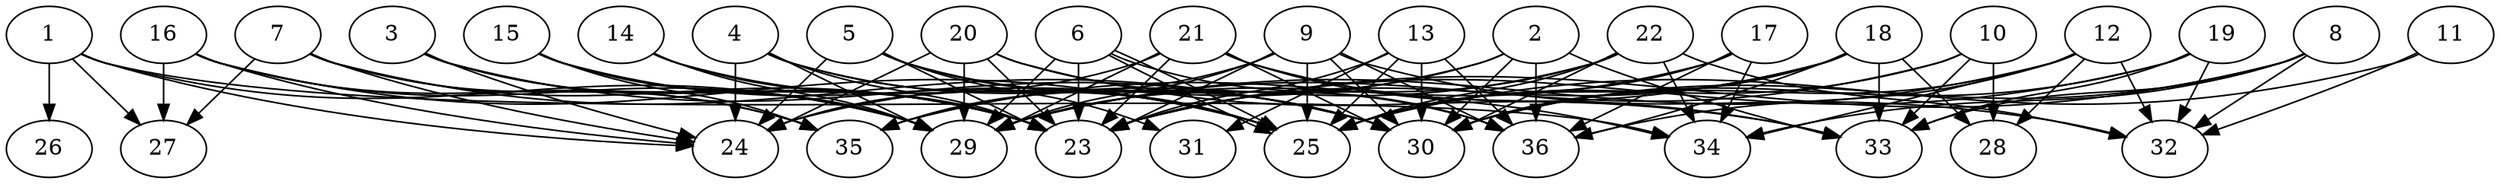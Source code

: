 // DAG (tier=3-complex, mode=compute, n=36, ccr=0.492, fat=0.751, density=0.647, regular=0.271, jump=0.303, mindata=1048576, maxdata=16777216)
// DAG automatically generated by daggen at Sun Aug 24 16:33:35 2025
// /home/ermia/Project/Environments/daggen/bin/daggen --dot --ccr 0.492 --fat 0.751 --regular 0.271 --density 0.647 --jump 0.303 --mindata 1048576 --maxdata 16777216 -n 36 
digraph G {
  1 [size="25810876768303500", alpha="0.16", expect_size="12905438384151750"]
  1 -> 24 [size ="692677301501952"]
  1 -> 26 [size ="692677301501952"]
  1 -> 27 [size ="692677301501952"]
  1 -> 29 [size ="692677301501952"]
  1 -> 34 [size ="692677301501952"]
  2 [size="3026402703329671168", alpha="0.01", expect_size="1513201351664835584"]
  2 -> 24 [size ="1543353682362368"]
  2 -> 29 [size ="1543353682362368"]
  2 -> 30 [size ="1543353682362368"]
  2 -> 33 [size ="1543353682362368"]
  2 -> 36 [size ="1543353682362368"]
  3 [size="9151040210823768", alpha="0.09", expect_size="4575520105411884"]
  3 -> 23 [size ="394419337428992"]
  3 -> 24 [size ="394419337428992"]
  3 -> 29 [size ="394419337428992"]
  3 -> 30 [size ="394419337428992"]
  4 [size="21518734757995332", alpha="0.08", expect_size="10759367378997666"]
  4 -> 23 [size ="27786425139200"]
  4 -> 24 [size ="27786425139200"]
  4 -> 25 [size ="27786425139200"]
  4 -> 29 [size ="27786425139200"]
  4 -> 30 [size ="27786425139200"]
  5 [size="18886187301019536", alpha="0.12", expect_size="9443093650509768"]
  5 -> 23 [size ="676762056916992"]
  5 -> 24 [size ="676762056916992"]
  5 -> 25 [size ="676762056916992"]
  5 -> 30 [size ="676762056916992"]
  5 -> 31 [size ="676762056916992"]
  6 [size="1426938329720584704", alpha="0.08", expect_size="713469164860292352"]
  6 -> 23 [size ="602090527260672"]
  6 -> 25 [size ="602090527260672"]
  6 -> 25 [size ="602090527260672"]
  6 -> 29 [size ="602090527260672"]
  6 -> 36 [size ="602090527260672"]
  7 [size="157920913062007296", alpha="0.11", expect_size="78960456531003648"]
  7 -> 23 [size ="68232132165632"]
  7 -> 24 [size ="68232132165632"]
  7 -> 27 [size ="68232132165632"]
  7 -> 30 [size ="68232132165632"]
  7 -> 35 [size ="68232132165632"]
  8 [size="58678943714101568", alpha="0.08", expect_size="29339471857050784"]
  8 -> 23 [size ="1671052623085568"]
  8 -> 30 [size ="1671052623085568"]
  8 -> 32 [size ="1671052623085568"]
  8 -> 33 [size ="1671052623085568"]
  8 -> 34 [size ="1671052623085568"]
  9 [size="1536992039080558592", alpha="0.16", expect_size="768496019540279296"]
  9 -> 23 [size ="10654614290432"]
  9 -> 25 [size ="10654614290432"]
  9 -> 29 [size ="10654614290432"]
  9 -> 30 [size ="10654614290432"]
  9 -> 32 [size ="10654614290432"]
  9 -> 35 [size ="10654614290432"]
  9 -> 36 [size ="10654614290432"]
  10 [size="1904558212128964608000", alpha="0.02", expect_size="952279106064482304000"]
  10 -> 25 [size ="1229191328563200"]
  10 -> 28 [size ="1229191328563200"]
  10 -> 29 [size ="1229191328563200"]
  10 -> 33 [size ="1229191328563200"]
  11 [size="237421353084127281152", alpha="0.08", expect_size="118710676542063640576"]
  11 -> 25 [size ="306739593347072"]
  11 -> 32 [size ="306739593347072"]
  12 [size="97039189913684944", alpha="0.09", expect_size="48519594956842472"]
  12 -> 28 [size ="1958046095900672"]
  12 -> 29 [size ="1958046095900672"]
  12 -> 30 [size ="1958046095900672"]
  12 -> 32 [size ="1958046095900672"]
  12 -> 34 [size ="1958046095900672"]
  12 -> 36 [size ="1958046095900672"]
  13 [size="621873247149412", alpha="0.12", expect_size="310936623574706"]
  13 -> 23 [size ="53397927493632"]
  13 -> 25 [size ="53397927493632"]
  13 -> 30 [size ="53397927493632"]
  13 -> 31 [size ="53397927493632"]
  13 -> 36 [size ="53397927493632"]
  14 [size="19728146032549304", alpha="0.19", expect_size="9864073016274652"]
  14 -> 23 [size ="1628000315506688"]
  14 -> 25 [size ="1628000315506688"]
  14 -> 29 [size ="1628000315506688"]
  15 [size="72916134963495296", alpha="0.15", expect_size="36458067481747648"]
  15 -> 23 [size ="1821830914506752"]
  15 -> 25 [size ="1821830914506752"]
  15 -> 29 [size ="1821830914506752"]
  15 -> 35 [size ="1821830914506752"]
  16 [size="1246650006348513", alpha="0.01", expect_size="623325003174256"]
  16 -> 24 [size ="29774994997248"]
  16 -> 25 [size ="29774994997248"]
  16 -> 27 [size ="29774994997248"]
  16 -> 29 [size ="29774994997248"]
  16 -> 35 [size ="29774994997248"]
  17 [size="30985224329771388", alpha="0.09", expect_size="15492612164885694"]
  17 -> 25 [size ="1259843302195200"]
  17 -> 29 [size ="1259843302195200"]
  17 -> 34 [size ="1259843302195200"]
  17 -> 36 [size ="1259843302195200"]
  18 [size="285318641286786318336", alpha="0.14", expect_size="142659320643393159168"]
  18 -> 23 [size ="346718289788928"]
  18 -> 25 [size ="346718289788928"]
  18 -> 28 [size ="346718289788928"]
  18 -> 30 [size ="346718289788928"]
  18 -> 33 [size ="346718289788928"]
  18 -> 35 [size ="346718289788928"]
  18 -> 36 [size ="346718289788928"]
  19 [size="8930239022485097", alpha="0.09", expect_size="4465119511242548"]
  19 -> 23 [size ="674954949427200"]
  19 -> 30 [size ="674954949427200"]
  19 -> 32 [size ="674954949427200"]
  19 -> 33 [size ="674954949427200"]
  20 [size="2856982109438903058432", alpha="0.19", expect_size="1428491054719451529216"]
  20 -> 23 [size ="1610750720212992"]
  20 -> 24 [size ="1610750720212992"]
  20 -> 29 [size ="1610750720212992"]
  20 -> 33 [size ="1610750720212992"]
  20 -> 36 [size ="1610750720212992"]
  21 [size="5212914084606673920", alpha="0.15", expect_size="2606457042303336960"]
  21 -> 23 [size ="1839924563148800"]
  21 -> 24 [size ="1839924563148800"]
  21 -> 29 [size ="1839924563148800"]
  21 -> 30 [size ="1839924563148800"]
  21 -> 33 [size ="1839924563148800"]
  21 -> 34 [size ="1839924563148800"]
  22 [size="3915632307521739264", alpha="0.18", expect_size="1957816153760869632"]
  22 -> 23 [size ="2214298986217472"]
  22 -> 25 [size ="2214298986217472"]
  22 -> 30 [size ="2214298986217472"]
  22 -> 32 [size ="2214298986217472"]
  22 -> 34 [size ="2214298986217472"]
  22 -> 35 [size ="2214298986217472"]
  23 [size="14167428672549552128", alpha="0.03", expect_size="7083714336274776064"]
  24 [size="74845703068955744", alpha="0.11", expect_size="37422851534477872"]
  25 [size="5794135363064692736", alpha="0.08", expect_size="2897067681532346368"]
  26 [size="66469790057350768", alpha="0.08", expect_size="33234895028675384"]
  27 [size="1336513579741066821632", alpha="0.09", expect_size="668256789870533410816"]
  28 [size="103073380627206528", alpha="0.17", expect_size="51536690313603264"]
  29 [size="59081139454563640", alpha="0.13", expect_size="29540569727281820"]
  30 [size="486388759756013568000", alpha="0.10", expect_size="243194379878006784000"]
  31 [size="10257906684853436", alpha="0.06", expect_size="5128953342426718"]
  32 [size="4978712707785765888", alpha="0.19", expect_size="2489356353892882944"]
  33 [size="4231956988654847524864", alpha="0.17", expect_size="2115978494327423762432"]
  34 [size="11512836170577876", alpha="0.20", expect_size="5756418085288938"]
  35 [size="395228084451476288", alpha="0.11", expect_size="197614042225738144"]
  36 [size="79769446863830528", alpha="0.08", expect_size="39884723431915264"]
}